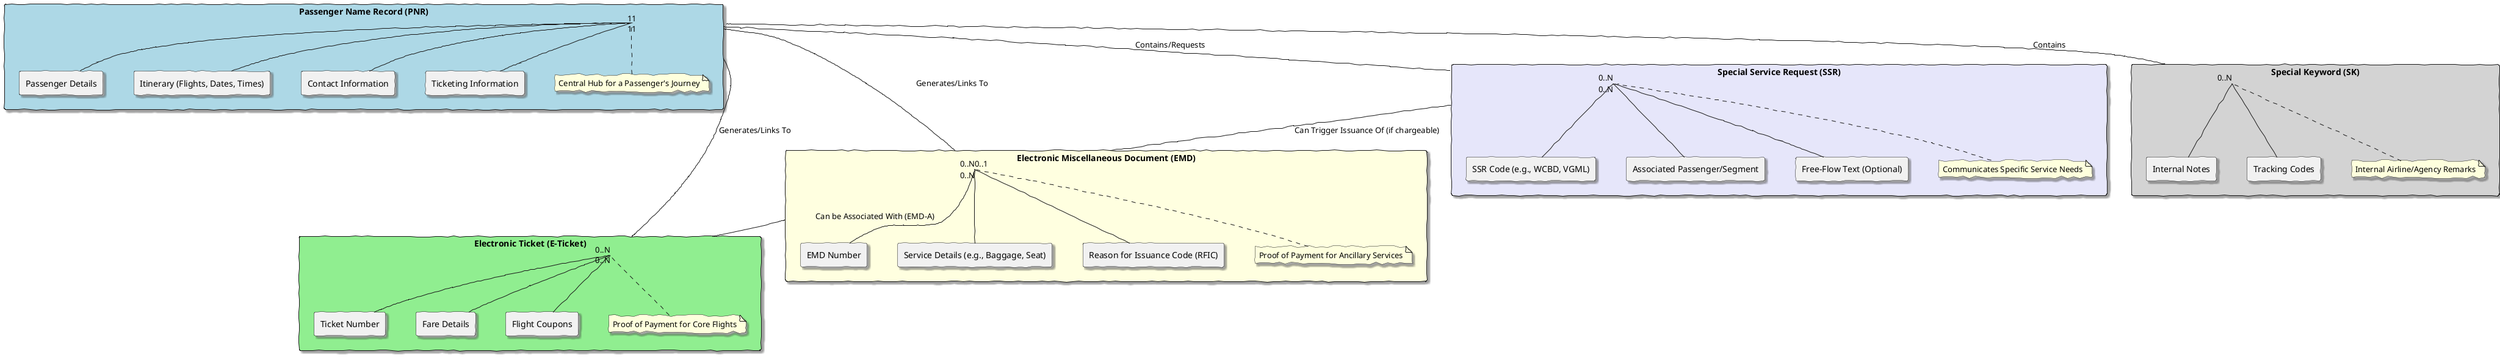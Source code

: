 @startuml
skinparam handwritten true
skinparam shadowing true
skinparam Nodesep 50
skinparam Ranksep 50

rectangle "Passenger Name Record (PNR)" as PNR #LightBlue {
  note "Central Hub for a Passenger's Journey" as N1
  N1 .. PNR

  rectangle "Passenger Details" as PD
  rectangle "Itinerary (Flights, Dates, Times)" as IT
  rectangle "Contact Information" as CI
  rectangle "Ticketing Information" as TI

  PNR -- PD
  PNR -- IT
  PNR -- CI
  PNR -- TI
}

rectangle "Electronic Ticket (E-Ticket)" as ET #LightGreen {
  note "Proof of Payment for Core Flights" as N2
  N2 .. ET

  rectangle "Ticket Number" as TN
  rectangle "Fare Details" as FD
  rectangle "Flight Coupons" as FC

  ET -- TN
  ET -- FD
  ET -- FC
}

rectangle "Electronic Miscellaneous Document (EMD)" as EMD #LightYellow {
  note "Proof of Payment for Ancillary Services" as N3
  N3 .. EMD

  rectangle "EMD Number" as EMDN
  rectangle "Service Details (e.g., Baggage, Seat)" as SD
  rectangle "Reason for Issuance Code (RFIC)" as RFIC

  EMD -- EMDN
  EMD -- SD
  EMD -- RFIC
}

rectangle "Special Service Request (SSR)" as SSR #Lavender {
  note "Communicates Specific Service Needs" as N4
  N4 .. SSR

  rectangle "SSR Code (e.g., WCBD, VGML)" as SC
  rectangle "Associated Passenger/Segment" as APS
  rectangle "Free-Flow Text (Optional)" as FFT

  SSR -- SC
  SSR -- APS
  SSR -- FFT
}

rectangle "Special Keyword (SK)" as SK #LightGray {
  note "Internal Airline/Agency Remarks" as N5
  N5 .. SK

  rectangle "Internal Notes" as IN
  rectangle "Tracking Codes" as TC

  SK -- IN
  SK -- TC
}

PNR "1" -- "0..N" ET : "Generates/Links To"
PNR "1" -- "0..N" EMD : "Generates/Links To"
PNR "1" -- "0..N" SSR : "Contains/Requests"
PNR "1" -- "0..N" SK : "Contains"

SSR "0..N" -- "0..1" EMD : "Can Trigger Issuance Of (if chargeable)"
EMD "0..N" -- "0..N" ET : "Can be Associated With (EMD-A)"

@enduml
